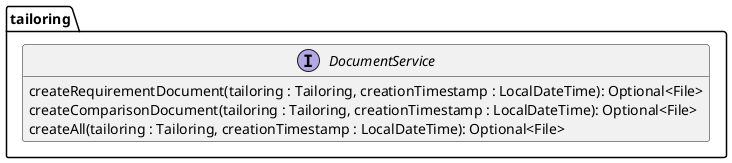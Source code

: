 @startuml TenantInterfaces.png
hide empty members

skinparam componentStyle uml2
'skinparam component {
'  BorderColor #grey
'  BackgroundColor #white
'}

package tailoring {
    interface DocumentService {
        createRequirementDocument(tailoring : Tailoring, creationTimestamp : LocalDateTime): Optional<File>
        createComparisonDocument(tailoring : Tailoring, creationTimestamp : LocalDateTime): Optional<File>
        createAll(tailoring : Tailoring, creationTimestamp : LocalDateTime): Optional<File>
    }
}
@enduml